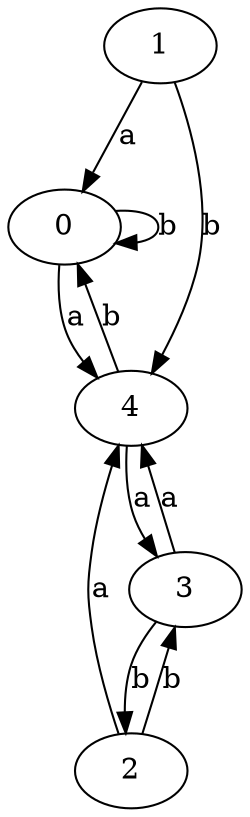 digraph {
 ranksep=0.5;
 d2tdocpreamble = "\usetikzlibrary{automata}";
 d2tfigpreamble = "\tikzstyle{every state}= [ draw=blue!50,very thick,fill=blue!20]  \tikzstyle{auto}= [fill=white]";
 node [style="state"];
 edge [lblstyle="auto",topath="bend right", len=4  ]
  "0" [label="0",];
  "1" [label="1",];
  "2" [label="2",style = "state, initial"];
  "3" [label="3",];
  "4" [label="4",style = "state, accepting"];
  "0" -> "0" [label="b",topath="loop above"];
  "0" -> "4" [label="a"];
  "1" -> "0" [label="a"];
  "1" -> "4" [label="b"];
  "2" -> "3" [label="b"];
  "2" -> "4" [label="a"];
  "3" -> "2" [label="b"];
  "3" -> "4" [label="a"];
  "4" -> "0" [label="b"];
  "4" -> "3" [label="a"];
}